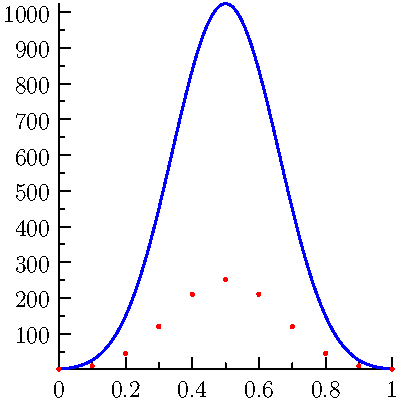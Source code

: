 import graph;
size(200,200,IgnoreAspect);

int n=10;
real H(real x){ return exp(-n*(x*log(x)+(1-x)*log(1-x)));};

pair[] pt=new pair[n];

guide polyg1;
for(int k=0; k<=n; ++k){
  real c=choose(n,k);
  real x= k/n;
  pt[k]=(x,c);
  write(pt[k]);
  polyg1 = polyg1--pt[k];
}

pen pp = dashed;
pen Crouge=red+2;
pen Cbleu=blue+1;

guide C= graph(H,0.01,0.99);
draw(C,Cbleu);

dot(polyg1,Crouge);
xaxis(Bottom,LeftTicks);
yaxis(Left,RightTicks);


//draw((-v,-v)--(v,v),pp);

//transform sym=reflect((-1,-1),(1,1));
//guide G=sym*C;
//draw(G,Cbleu);

//label("$\mathcal C$",(.8,1.8));
//label("graphe de $g$",(1.6,.5));